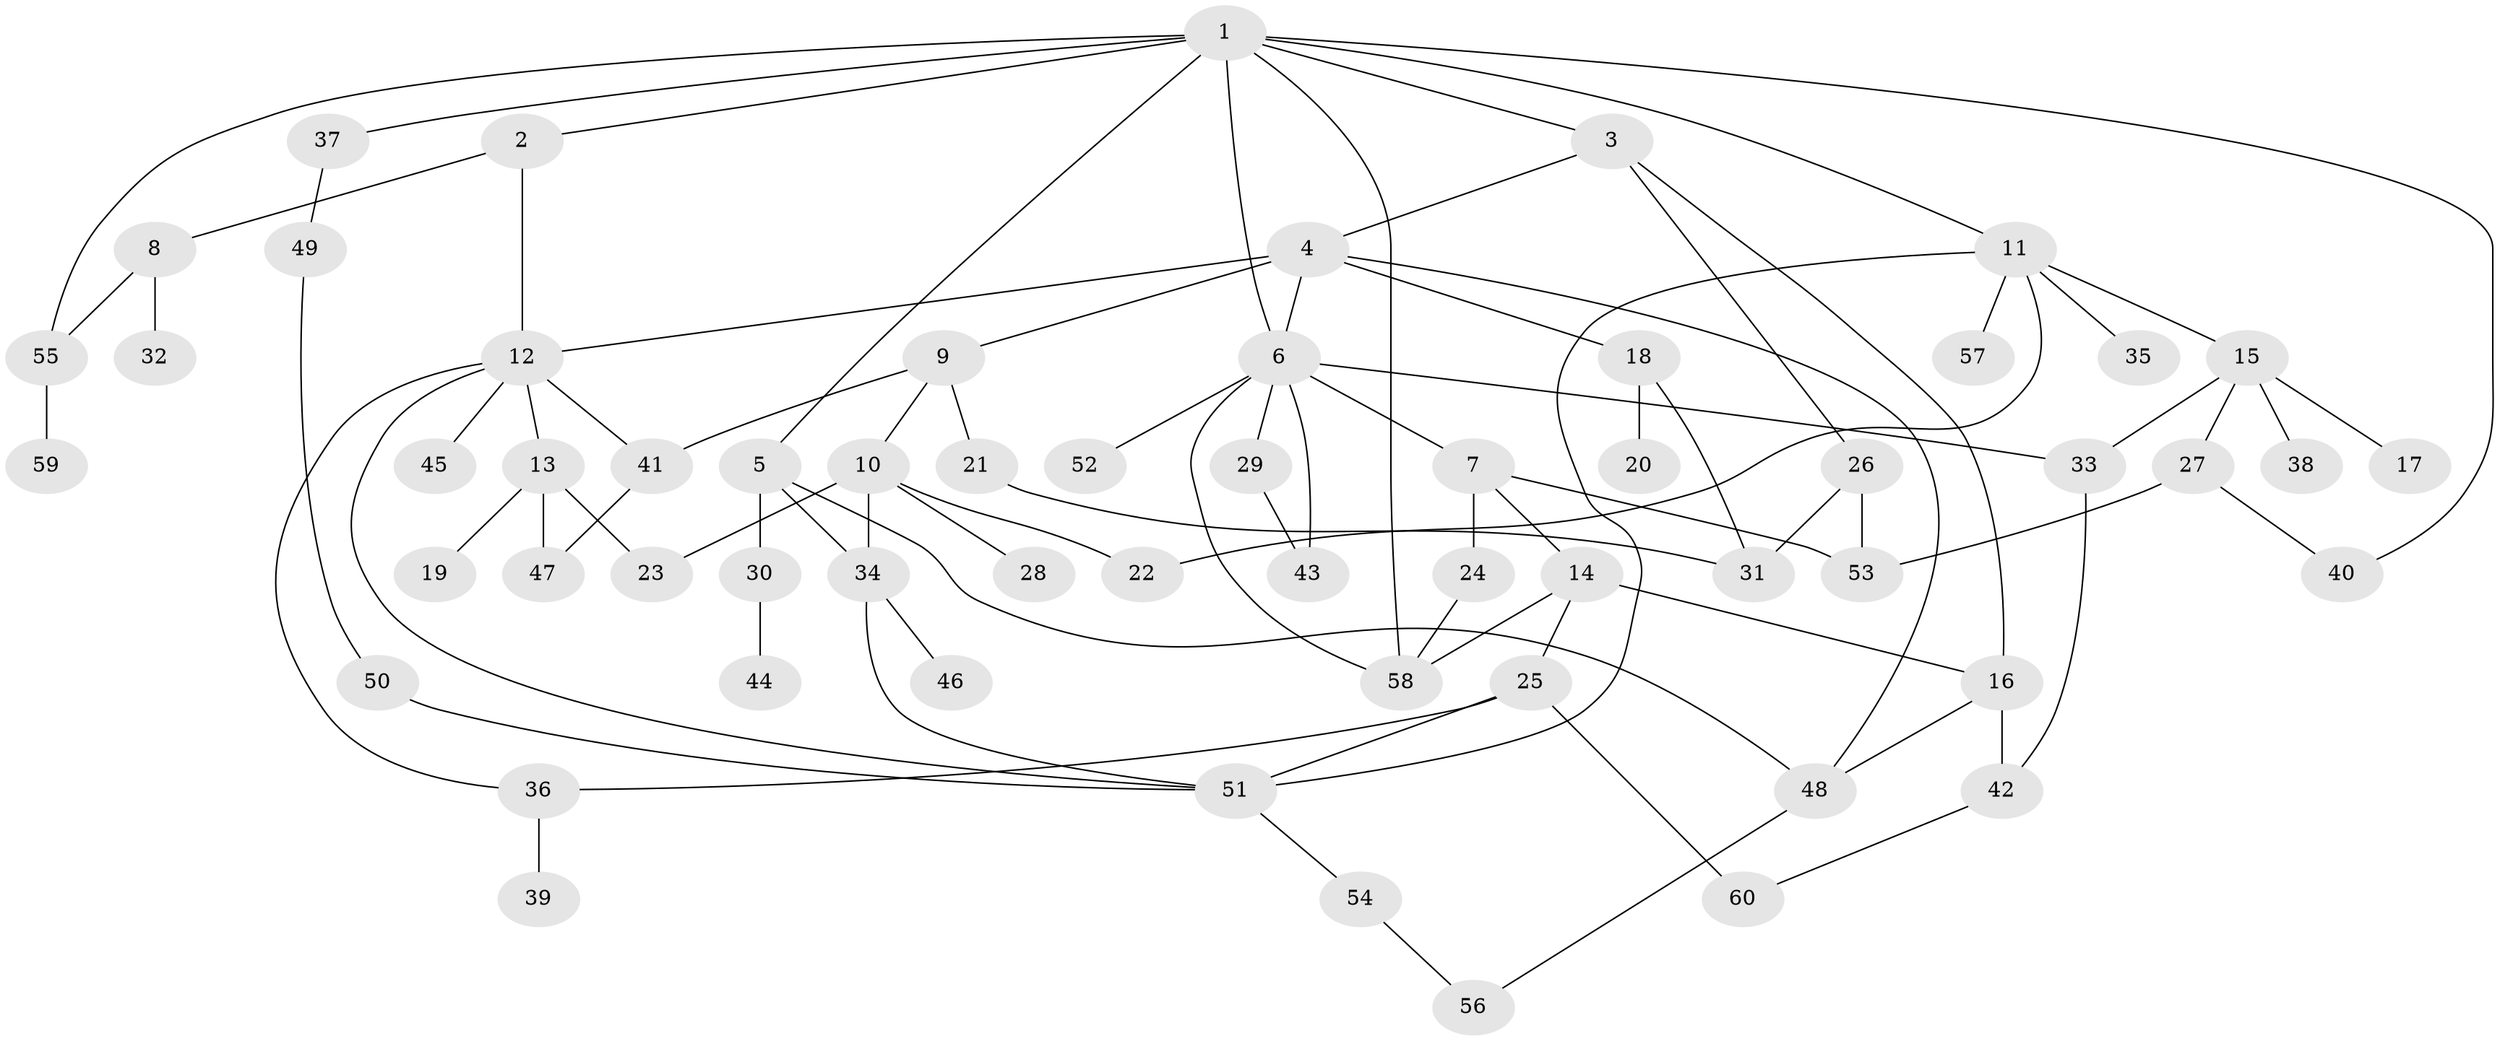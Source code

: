 // coarse degree distribution, {9: 0.025, 3: 0.125, 5: 0.05, 7: 0.075, 4: 0.15, 10: 0.025, 8: 0.025, 6: 0.025, 1: 0.325, 2: 0.175}
// Generated by graph-tools (version 1.1) at 2025/23/03/03/25 07:23:33]
// undirected, 60 vertices, 88 edges
graph export_dot {
graph [start="1"]
  node [color=gray90,style=filled];
  1;
  2;
  3;
  4;
  5;
  6;
  7;
  8;
  9;
  10;
  11;
  12;
  13;
  14;
  15;
  16;
  17;
  18;
  19;
  20;
  21;
  22;
  23;
  24;
  25;
  26;
  27;
  28;
  29;
  30;
  31;
  32;
  33;
  34;
  35;
  36;
  37;
  38;
  39;
  40;
  41;
  42;
  43;
  44;
  45;
  46;
  47;
  48;
  49;
  50;
  51;
  52;
  53;
  54;
  55;
  56;
  57;
  58;
  59;
  60;
  1 -- 2;
  1 -- 3;
  1 -- 5;
  1 -- 6;
  1 -- 11;
  1 -- 37;
  1 -- 55;
  1 -- 40;
  1 -- 58;
  2 -- 8;
  2 -- 12;
  3 -- 4;
  3 -- 26;
  3 -- 16;
  4 -- 9;
  4 -- 18;
  4 -- 48;
  4 -- 12;
  4 -- 6;
  5 -- 30;
  5 -- 34;
  5 -- 48;
  6 -- 7;
  6 -- 29;
  6 -- 33;
  6 -- 43;
  6 -- 52;
  6 -- 58;
  7 -- 14;
  7 -- 24;
  7 -- 53;
  8 -- 32;
  8 -- 55;
  9 -- 10;
  9 -- 21;
  9 -- 41;
  10 -- 22;
  10 -- 28;
  10 -- 23;
  10 -- 34;
  11 -- 15;
  11 -- 35;
  11 -- 51;
  11 -- 57;
  11 -- 22;
  12 -- 13;
  12 -- 36;
  12 -- 45;
  12 -- 41;
  12 -- 51;
  13 -- 19;
  13 -- 23;
  13 -- 47;
  14 -- 16;
  14 -- 25;
  14 -- 58;
  15 -- 17;
  15 -- 27;
  15 -- 38;
  15 -- 33;
  16 -- 42;
  16 -- 48;
  18 -- 20;
  18 -- 31;
  21 -- 31;
  24 -- 58;
  25 -- 60;
  25 -- 36;
  25 -- 51;
  26 -- 31;
  26 -- 53;
  27 -- 40;
  27 -- 53;
  29 -- 43;
  30 -- 44;
  33 -- 42;
  34 -- 46;
  34 -- 51;
  36 -- 39;
  37 -- 49;
  41 -- 47;
  42 -- 60;
  48 -- 56;
  49 -- 50;
  50 -- 51;
  51 -- 54;
  54 -- 56;
  55 -- 59;
}
